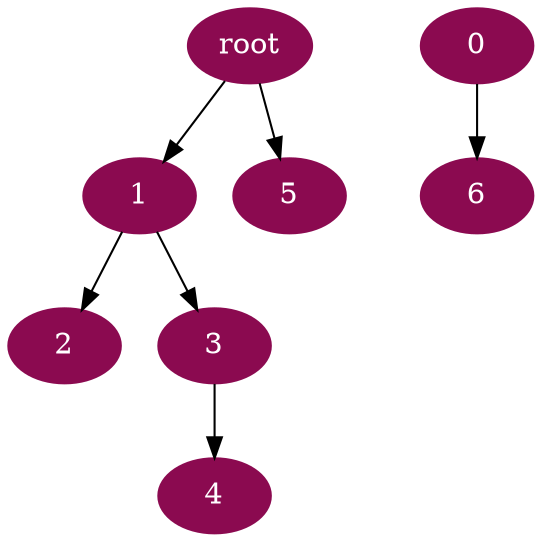 digraph G {
node [color=deeppink4, style=filled, fontcolor=white];
"root" -> 1;
1 -> 2;
1 -> 3;
3 -> 4;
"root" -> 5;
0 -> 6;
}
